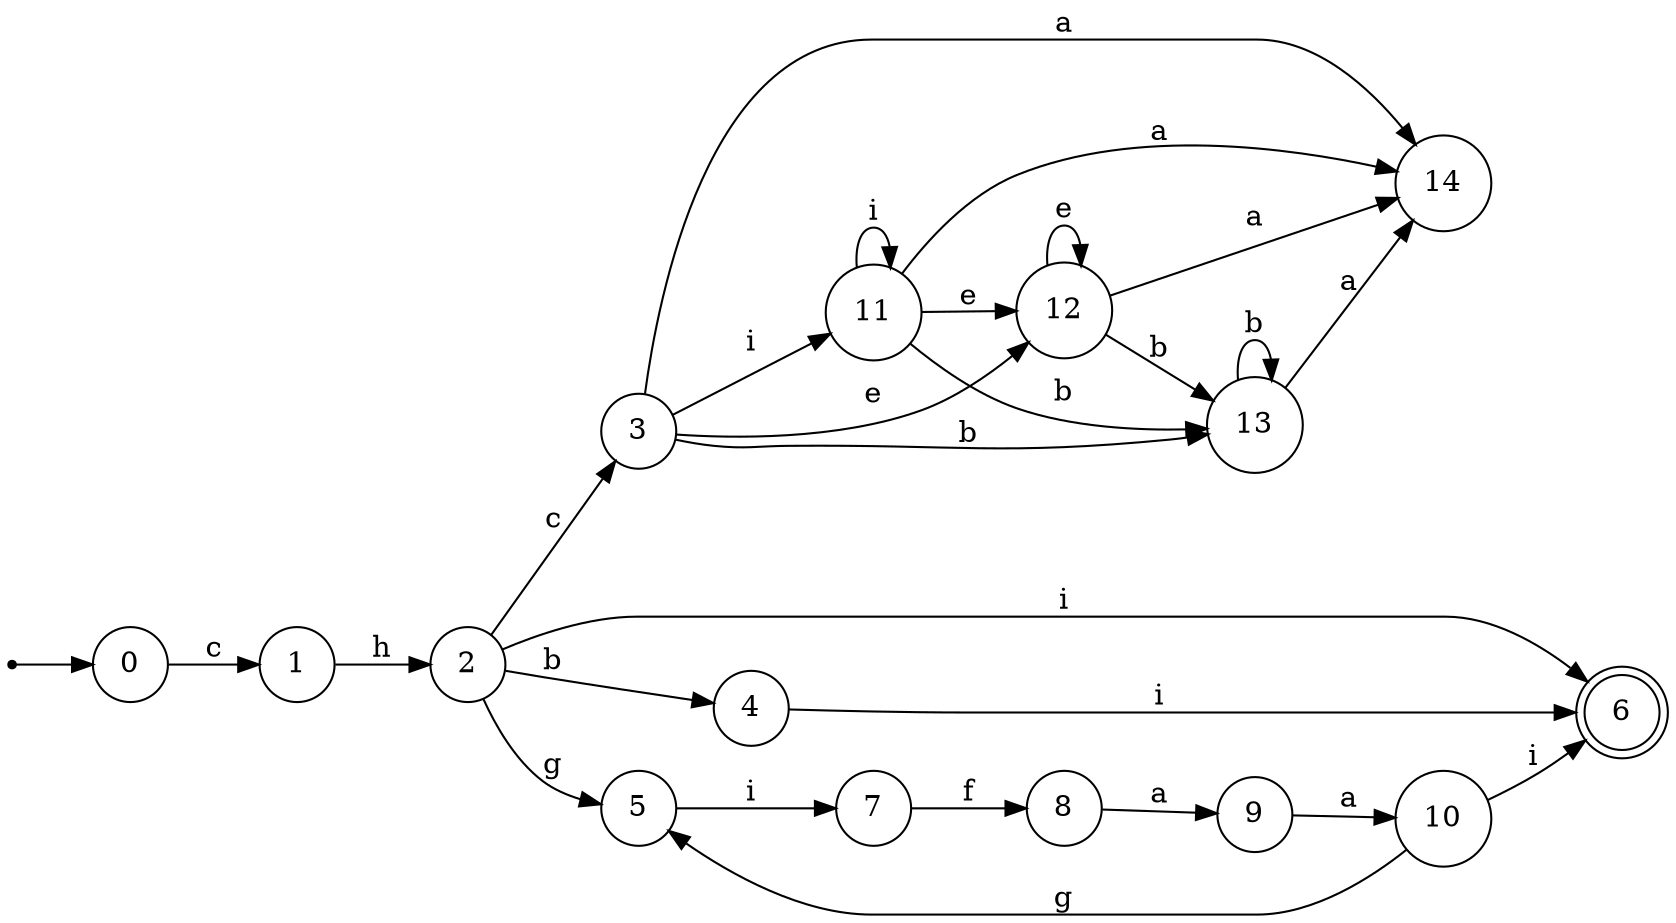 digraph finite_state_machine {
rankdir=LR;
size="20,20";
node [shape = point]; "dummy0"
node [shape = circle]; "0";
"dummy0" -> "0";
node [shape = circle]; "1";
node [shape = circle]; "2";
node [shape = circle]; "3";
node [shape = circle]; "4";
node [shape = circle]; "5";
node [shape = doublecircle]; "6";node [shape = circle]; "7";
node [shape = circle]; "8";
node [shape = circle]; "9";
node [shape = circle]; "10";
node [shape = circle]; "11";
node [shape = circle]; "12";
node [shape = circle]; "13";
node [shape = circle]; "14";
"0" -> "1" [label = "c"];
 "1" -> "2" [label = "h"];
 "2" -> "3" [label = "c"];
 "2" -> "4" [label = "b"];
 "2" -> "5" [label = "g"];
 "2" -> "6" [label = "i"];
 "5" -> "7" [label = "i"];
 "7" -> "8" [label = "f"];
 "8" -> "9" [label = "a"];
 "9" -> "10" [label = "a"];
 "10" -> "5" [label = "g"];
 "10" -> "6" [label = "i"];
 "4" -> "6" [label = "i"];
 "3" -> "11" [label = "i"];
 "3" -> "12" [label = "e"];
 "3" -> "13" [label = "b"];
 "3" -> "14" [label = "a"];
 "13" -> "13" [label = "b"];
 "13" -> "14" [label = "a"];
 "12" -> "12" [label = "e"];
 "12" -> "13" [label = "b"];
 "12" -> "14" [label = "a"];
 "11" -> "11" [label = "i"];
 "11" -> "12" [label = "e"];
 "11" -> "13" [label = "b"];
 "11" -> "14" [label = "a"];
 }
